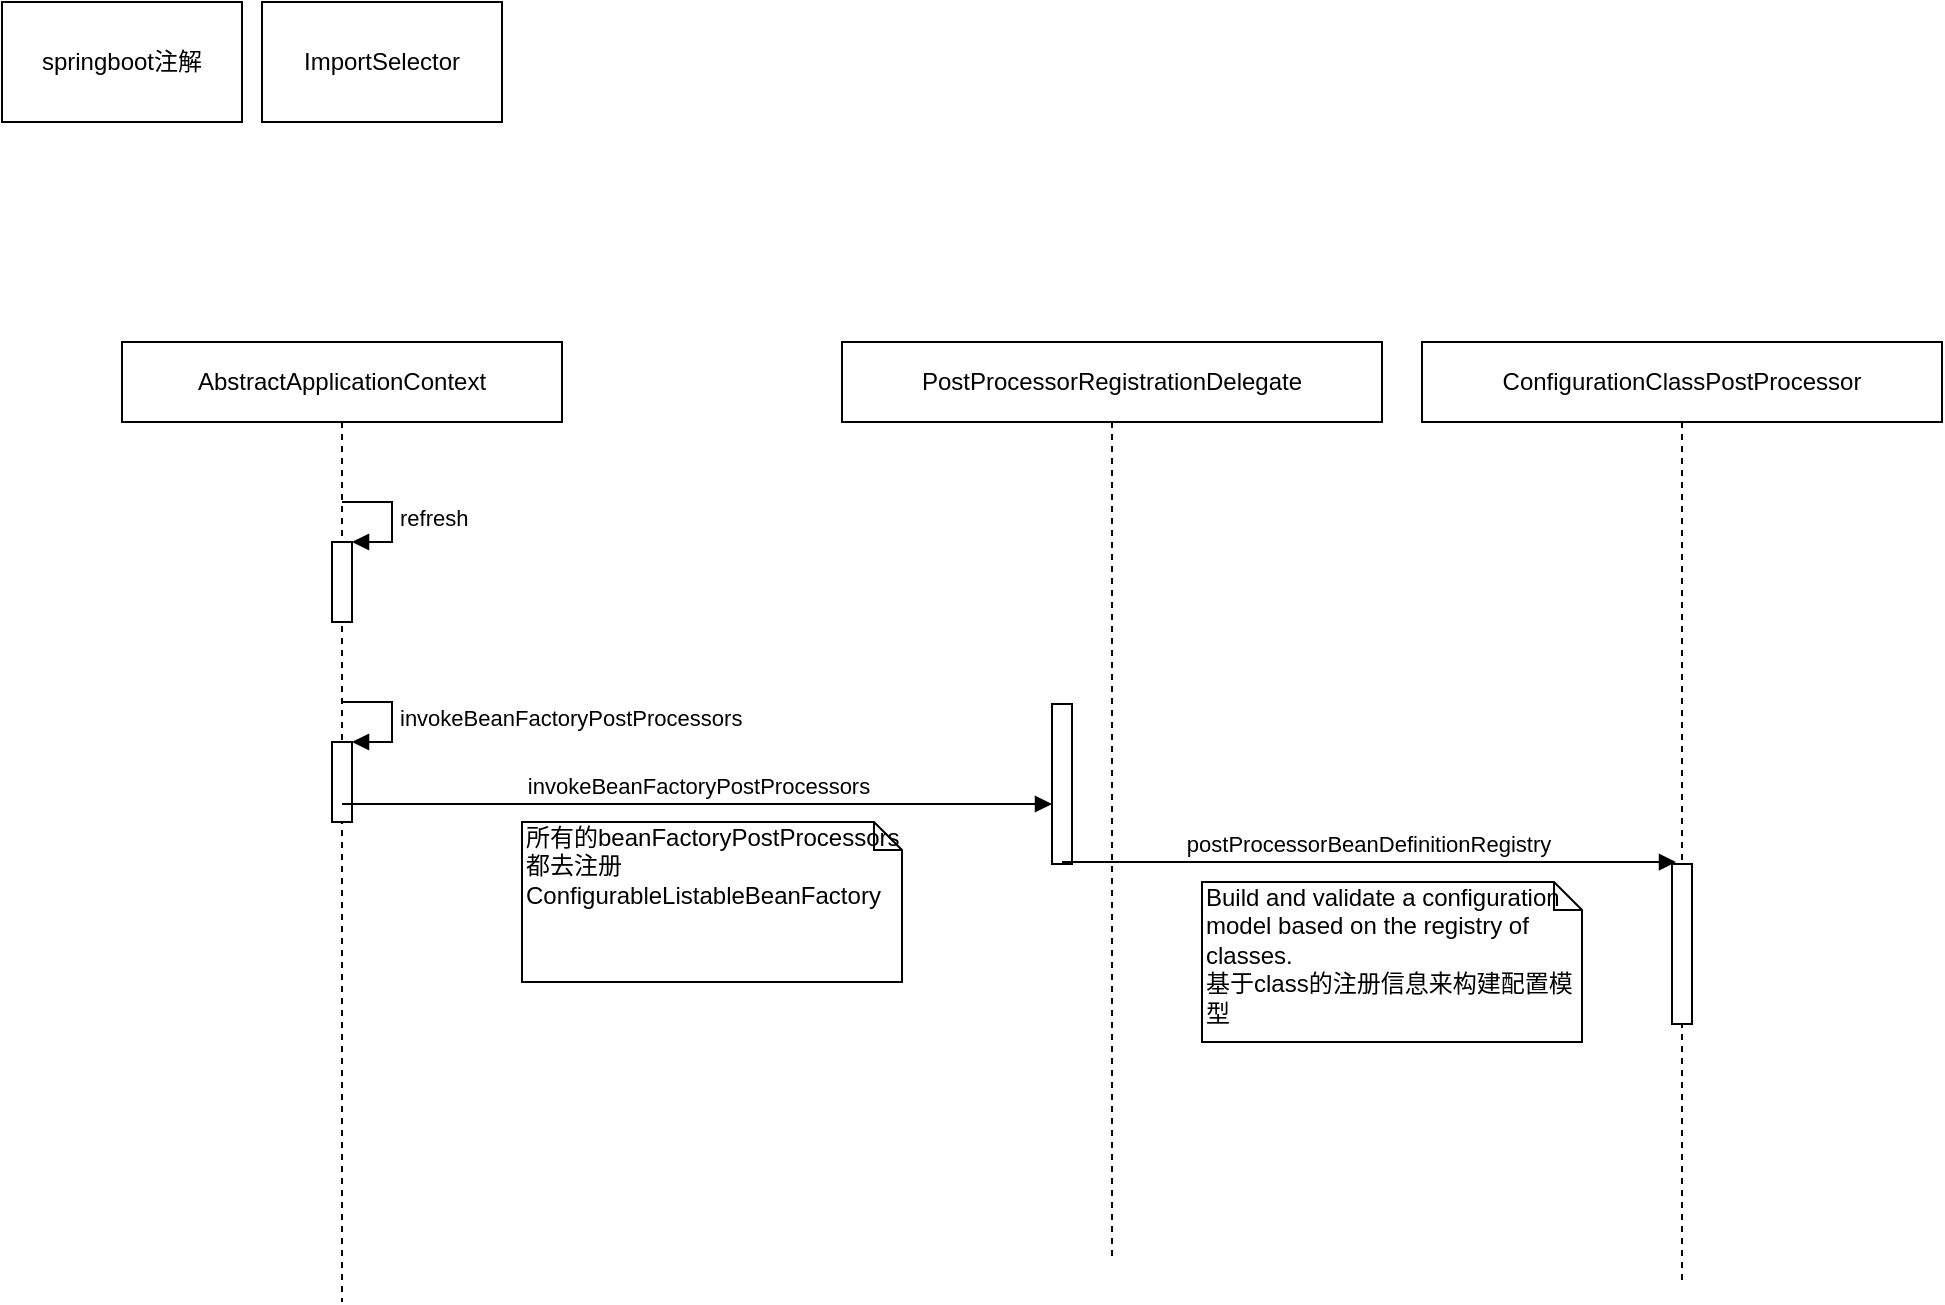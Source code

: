 <mxfile version="12.5.4" type="github"><diagram id="6lZiI7Wb9Y7CjErxzU38" name="第 1 页"><mxGraphModel dx="1666" dy="713" grid="1" gridSize="10" guides="1" tooltips="1" connect="1" arrows="1" fold="1" page="1" pageScale="1" pageWidth="827" pageHeight="1169" math="0" shadow="0"><root><mxCell id="0"/><mxCell id="1" parent="0"/><mxCell id="RZU8qMINd4NepORcyLK4-1" value="springboot注解" style="rounded=0;whiteSpace=wrap;html=1;" vertex="1" parent="1"><mxGeometry x="30" y="50" width="120" height="60" as="geometry"/></mxCell><mxCell id="RZU8qMINd4NepORcyLK4-2" value="AbstractApplicationContext" style="shape=umlLifeline;perimeter=lifelinePerimeter;whiteSpace=wrap;html=1;container=1;collapsible=0;recursiveResize=0;outlineConnect=0;" vertex="1" parent="1"><mxGeometry x="90" y="220" width="220" height="480" as="geometry"/></mxCell><mxCell id="RZU8qMINd4NepORcyLK4-4" value="" style="html=1;points=[];perimeter=orthogonalPerimeter;" vertex="1" parent="RZU8qMINd4NepORcyLK4-2"><mxGeometry x="105" y="100" width="10" height="40" as="geometry"/></mxCell><mxCell id="RZU8qMINd4NepORcyLK4-5" value="refresh" style="edgeStyle=orthogonalEdgeStyle;html=1;align=left;spacingLeft=2;endArrow=block;rounded=0;entryX=1;entryY=0;" edge="1" target="RZU8qMINd4NepORcyLK4-4" parent="RZU8qMINd4NepORcyLK4-2"><mxGeometry relative="1" as="geometry"><mxPoint x="110" y="80" as="sourcePoint"/><Array as="points"><mxPoint x="135" y="80"/></Array></mxGeometry></mxCell><mxCell id="RZU8qMINd4NepORcyLK4-6" value="" style="html=1;points=[];perimeter=orthogonalPerimeter;" vertex="1" parent="RZU8qMINd4NepORcyLK4-2"><mxGeometry x="105" y="200" width="10" height="40" as="geometry"/></mxCell><mxCell id="RZU8qMINd4NepORcyLK4-7" value="invokeBeanFactoryPostProcessors" style="edgeStyle=orthogonalEdgeStyle;html=1;align=left;spacingLeft=2;endArrow=block;rounded=0;entryX=1;entryY=0;" edge="1" target="RZU8qMINd4NepORcyLK4-6" parent="RZU8qMINd4NepORcyLK4-2"><mxGeometry relative="1" as="geometry"><mxPoint x="110" y="180" as="sourcePoint"/><Array as="points"><mxPoint x="135" y="180"/></Array></mxGeometry></mxCell><mxCell id="RZU8qMINd4NepORcyLK4-10" value="invokeBeanFactoryPostProcessors" style="html=1;verticalAlign=bottom;endArrow=block;" edge="1" parent="RZU8qMINd4NepORcyLK4-2" target="RZU8qMINd4NepORcyLK4-9"><mxGeometry width="80" relative="1" as="geometry"><mxPoint x="110" y="231" as="sourcePoint"/><mxPoint x="190" y="231" as="targetPoint"/></mxGeometry></mxCell><mxCell id="RZU8qMINd4NepORcyLK4-3" value="ImportSelector" style="rounded=0;whiteSpace=wrap;html=1;" vertex="1" parent="1"><mxGeometry x="160" y="50" width="120" height="60" as="geometry"/></mxCell><mxCell id="RZU8qMINd4NepORcyLK4-8" value="PostProcessorRegistrationDelegate" style="shape=umlLifeline;perimeter=lifelinePerimeter;whiteSpace=wrap;html=1;container=1;collapsible=0;recursiveResize=0;outlineConnect=0;" vertex="1" parent="1"><mxGeometry x="450" y="220" width="270" height="460" as="geometry"/></mxCell><mxCell id="RZU8qMINd4NepORcyLK4-9" value="" style="html=1;points=[];perimeter=orthogonalPerimeter;" vertex="1" parent="RZU8qMINd4NepORcyLK4-8"><mxGeometry x="105" y="181" width="10" height="80" as="geometry"/></mxCell><mxCell id="RZU8qMINd4NepORcyLK4-14" value="postProcessorBeanDefinitionRegistry" style="html=1;verticalAlign=bottom;endArrow=block;entryX=0.2;entryY=-0.012;entryDx=0;entryDy=0;entryPerimeter=0;" edge="1" parent="RZU8qMINd4NepORcyLK4-8" target="RZU8qMINd4NepORcyLK4-13"><mxGeometry width="80" relative="1" as="geometry"><mxPoint x="110" y="260" as="sourcePoint"/><mxPoint x="190" y="260" as="targetPoint"/></mxGeometry></mxCell><mxCell id="RZU8qMINd4NepORcyLK4-11" value="所有的beanFactoryPostProcessors都去注册ConfigurableListableBeanFactory" style="shape=note;whiteSpace=wrap;html=1;size=14;verticalAlign=top;align=left;spacingTop=-6;" vertex="1" parent="1"><mxGeometry x="290" y="460" width="190" height="80" as="geometry"/></mxCell><mxCell id="RZU8qMINd4NepORcyLK4-12" value="ConfigurationClassPostProcessor" style="shape=umlLifeline;perimeter=lifelinePerimeter;whiteSpace=wrap;html=1;container=1;collapsible=0;recursiveResize=0;outlineConnect=0;" vertex="1" parent="1"><mxGeometry x="740" y="220" width="260" height="470" as="geometry"/></mxCell><mxCell id="RZU8qMINd4NepORcyLK4-13" value="" style="html=1;points=[];perimeter=orthogonalPerimeter;" vertex="1" parent="RZU8qMINd4NepORcyLK4-12"><mxGeometry x="125" y="261" width="10" height="80" as="geometry"/></mxCell><mxCell id="RZU8qMINd4NepORcyLK4-15" value="Build and validate a configuration model based on the registry of classes.&lt;br&gt;基于class的注册信息来构建配置模型" style="shape=note;whiteSpace=wrap;html=1;size=14;verticalAlign=top;align=left;spacingTop=-6;" vertex="1" parent="1"><mxGeometry x="630" y="490" width="190" height="80" as="geometry"/></mxCell></root></mxGraphModel></diagram></mxfile>